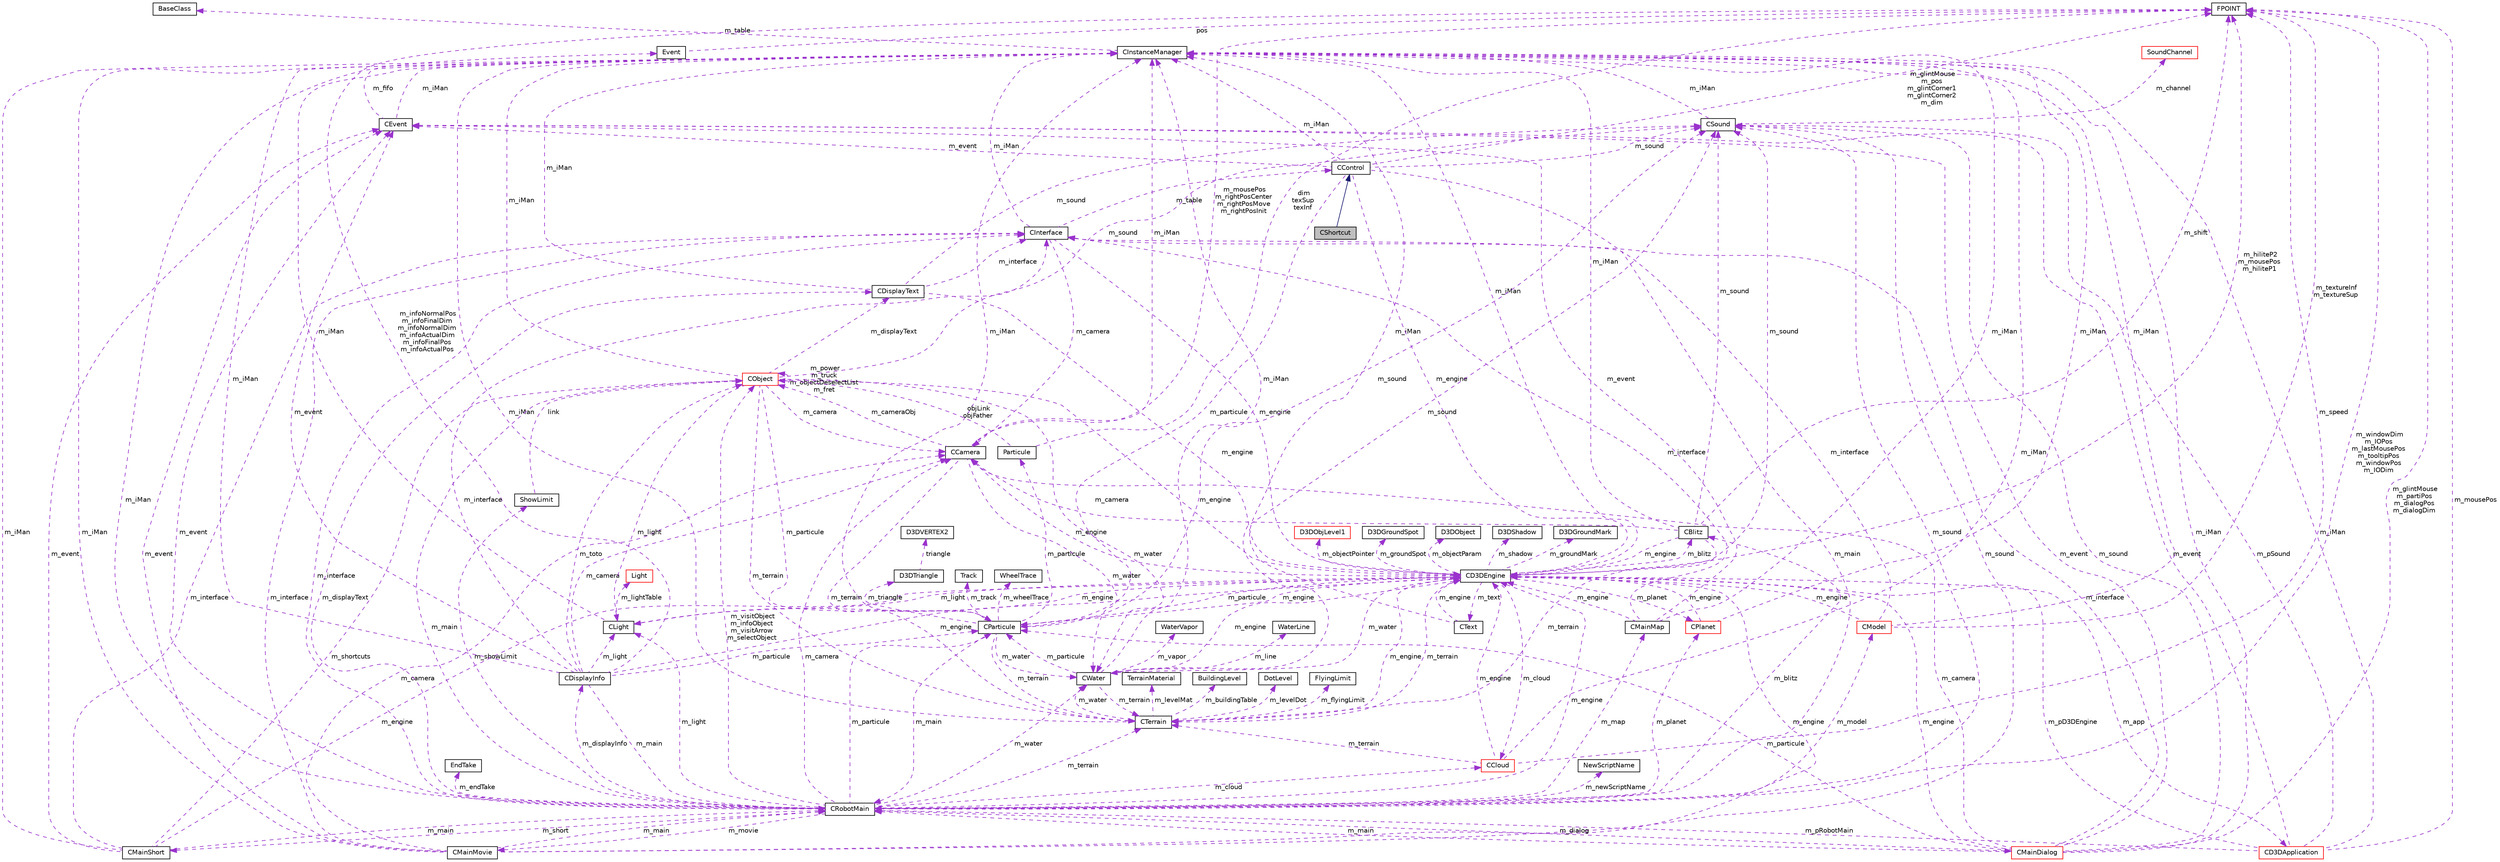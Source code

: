 digraph G
{
  edge [fontname="Helvetica",fontsize="10",labelfontname="Helvetica",labelfontsize="10"];
  node [fontname="Helvetica",fontsize="10",shape=record];
  Node1 [label="CShortcut",height=0.2,width=0.4,color="black", fillcolor="grey75", style="filled" fontcolor="black"];
  Node2 -> Node1 [dir="back",color="midnightblue",fontsize="10",style="solid",fontname="Helvetica"];
  Node2 [label="CControl",height=0.2,width=0.4,color="black", fillcolor="white", style="filled",URL="$class_c_control.html"];
  Node3 -> Node2 [dir="back",color="darkorchid3",fontsize="10",style="dashed",label=" m_particule" ,fontname="Helvetica"];
  Node3 [label="CParticule",height=0.2,width=0.4,color="black", fillcolor="white", style="filled",URL="$class_c_particule.html"];
  Node4 -> Node3 [dir="back",color="darkorchid3",fontsize="10",style="dashed",label=" m_water" ,fontname="Helvetica"];
  Node4 [label="CWater",height=0.2,width=0.4,color="black", fillcolor="white", style="filled",URL="$class_c_water.html"];
  Node3 -> Node4 [dir="back",color="darkorchid3",fontsize="10",style="dashed",label=" m_particule" ,fontname="Helvetica"];
  Node5 -> Node4 [dir="back",color="darkorchid3",fontsize="10",style="dashed",label=" m_iMan" ,fontname="Helvetica"];
  Node5 [label="CInstanceManager",height=0.2,width=0.4,color="black", fillcolor="white", style="filled",URL="$class_c_instance_manager.html"];
  Node6 -> Node5 [dir="back",color="darkorchid3",fontsize="10",style="dashed",label=" m_table" ,fontname="Helvetica"];
  Node6 [label="BaseClass",height=0.2,width=0.4,color="black", fillcolor="white", style="filled",URL="$struct_base_class.html"];
  Node7 -> Node4 [dir="back",color="darkorchid3",fontsize="10",style="dashed",label=" m_terrain" ,fontname="Helvetica"];
  Node7 [label="CTerrain",height=0.2,width=0.4,color="black", fillcolor="white", style="filled",URL="$class_c_terrain.html"];
  Node8 -> Node7 [dir="back",color="darkorchid3",fontsize="10",style="dashed",label=" m_levelMat" ,fontname="Helvetica"];
  Node8 [label="TerrainMaterial",height=0.2,width=0.4,color="black", fillcolor="white", style="filled",URL="$struct_terrain_material.html"];
  Node4 -> Node7 [dir="back",color="darkorchid3",fontsize="10",style="dashed",label=" m_water" ,fontname="Helvetica"];
  Node9 -> Node7 [dir="back",color="darkorchid3",fontsize="10",style="dashed",label=" m_buildingTable" ,fontname="Helvetica"];
  Node9 [label="BuildingLevel",height=0.2,width=0.4,color="black", fillcolor="white", style="filled",URL="$struct_building_level.html"];
  Node5 -> Node7 [dir="back",color="darkorchid3",fontsize="10",style="dashed",label=" m_iMan" ,fontname="Helvetica"];
  Node10 -> Node7 [dir="back",color="darkorchid3",fontsize="10",style="dashed",label=" m_levelDot" ,fontname="Helvetica"];
  Node10 [label="DotLevel",height=0.2,width=0.4,color="black", fillcolor="white", style="filled",URL="$struct_dot_level.html"];
  Node11 -> Node7 [dir="back",color="darkorchid3",fontsize="10",style="dashed",label=" m_engine" ,fontname="Helvetica"];
  Node11 [label="CD3DEngine",height=0.2,width=0.4,color="black", fillcolor="white", style="filled",URL="$class_c_d3_d_engine.html"];
  Node12 -> Node11 [dir="back",color="darkorchid3",fontsize="10",style="dashed",label=" m_groundMark" ,fontname="Helvetica"];
  Node12 [label="D3DGroundMark",height=0.2,width=0.4,color="black", fillcolor="white", style="filled",URL="$struct_d3_d_ground_mark.html"];
  Node3 -> Node11 [dir="back",color="darkorchid3",fontsize="10",style="dashed",label=" m_particule" ,fontname="Helvetica"];
  Node4 -> Node11 [dir="back",color="darkorchid3",fontsize="10",style="dashed",label=" m_water" ,fontname="Helvetica"];
  Node13 -> Node11 [dir="back",color="darkorchid3",fontsize="10",style="dashed",label=" m_blitz" ,fontname="Helvetica"];
  Node13 [label="CBlitz",height=0.2,width=0.4,color="black", fillcolor="white", style="filled",URL="$class_c_blitz.html"];
  Node14 -> Node13 [dir="back",color="darkorchid3",fontsize="10",style="dashed",label=" m_camera" ,fontname="Helvetica"];
  Node14 [label="CCamera",height=0.2,width=0.4,color="black", fillcolor="white", style="filled",URL="$class_c_camera.html"];
  Node4 -> Node14 [dir="back",color="darkorchid3",fontsize="10",style="dashed",label=" m_water" ,fontname="Helvetica"];
  Node5 -> Node14 [dir="back",color="darkorchid3",fontsize="10",style="dashed",label=" m_iMan" ,fontname="Helvetica"];
  Node7 -> Node14 [dir="back",color="darkorchid3",fontsize="10",style="dashed",label=" m_terrain" ,fontname="Helvetica"];
  Node15 -> Node14 [dir="back",color="darkorchid3",fontsize="10",style="dashed",label=" m_mousePos\nm_rightPosCenter\nm_rightPosMove\nm_rightPosInit" ,fontname="Helvetica"];
  Node15 [label="FPOINT",height=0.2,width=0.4,color="black", fillcolor="white", style="filled",URL="$struct_f_p_o_i_n_t.html"];
  Node16 -> Node14 [dir="back",color="darkorchid3",fontsize="10",style="dashed",label=" m_cameraObj" ,fontname="Helvetica"];
  Node16 [label="CObject",height=0.2,width=0.4,color="red", fillcolor="white", style="filled",URL="$class_c_object.html"];
  Node3 -> Node16 [dir="back",color="darkorchid3",fontsize="10",style="dashed",label=" m_particule" ,fontname="Helvetica"];
  Node4 -> Node16 [dir="back",color="darkorchid3",fontsize="10",style="dashed",label=" m_water" ,fontname="Helvetica"];
  Node17 -> Node16 [dir="back",color="darkorchid3",fontsize="10",style="dashed",label=" m_light" ,fontname="Helvetica"];
  Node17 [label="CLight",height=0.2,width=0.4,color="black", fillcolor="white", style="filled",URL="$class_c_light.html"];
  Node18 -> Node17 [dir="back",color="darkorchid3",fontsize="10",style="dashed",label=" m_lightTable" ,fontname="Helvetica"];
  Node18 [label="Light",height=0.2,width=0.4,color="red", fillcolor="white", style="filled",URL="$struct_light.html"];
  Node5 -> Node17 [dir="back",color="darkorchid3",fontsize="10",style="dashed",label=" m_iMan" ,fontname="Helvetica"];
  Node11 -> Node17 [dir="back",color="darkorchid3",fontsize="10",style="dashed",label=" m_engine" ,fontname="Helvetica"];
  Node14 -> Node16 [dir="back",color="darkorchid3",fontsize="10",style="dashed",label=" m_camera" ,fontname="Helvetica"];
  Node19 -> Node16 [dir="back",color="darkorchid3",fontsize="10",style="dashed",label=" m_displayText" ,fontname="Helvetica"];
  Node19 [label="CDisplayText",height=0.2,width=0.4,color="black", fillcolor="white", style="filled",URL="$class_c_display_text.html"];
  Node20 -> Node19 [dir="back",color="darkorchid3",fontsize="10",style="dashed",label=" m_interface" ,fontname="Helvetica"];
  Node20 [label="CInterface",height=0.2,width=0.4,color="black", fillcolor="white", style="filled",URL="$class_c_interface.html"];
  Node2 -> Node20 [dir="back",color="darkorchid3",fontsize="10",style="dashed",label=" m_table" ,fontname="Helvetica"];
  Node14 -> Node20 [dir="back",color="darkorchid3",fontsize="10",style="dashed",label=" m_camera" ,fontname="Helvetica"];
  Node5 -> Node20 [dir="back",color="darkorchid3",fontsize="10",style="dashed",label=" m_iMan" ,fontname="Helvetica"];
  Node11 -> Node20 [dir="back",color="darkorchid3",fontsize="10",style="dashed",label=" m_engine" ,fontname="Helvetica"];
  Node5 -> Node19 [dir="back",color="darkorchid3",fontsize="10",style="dashed",label=" m_iMan" ,fontname="Helvetica"];
  Node21 -> Node19 [dir="back",color="darkorchid3",fontsize="10",style="dashed",label=" m_sound" ,fontname="Helvetica"];
  Node21 [label="CSound",height=0.2,width=0.4,color="black", fillcolor="white", style="filled",URL="$class_c_sound.html"];
  Node5 -> Node21 [dir="back",color="darkorchid3",fontsize="10",style="dashed",label=" m_iMan" ,fontname="Helvetica"];
  Node22 -> Node21 [dir="back",color="darkorchid3",fontsize="10",style="dashed",label=" m_channel" ,fontname="Helvetica"];
  Node22 [label="SoundChannel",height=0.2,width=0.4,color="red", fillcolor="white", style="filled",URL="$struct_sound_channel.html"];
  Node11 -> Node19 [dir="back",color="darkorchid3",fontsize="10",style="dashed",label=" m_engine" ,fontname="Helvetica"];
  Node23 -> Node16 [dir="back",color="darkorchid3",fontsize="10",style="dashed",label=" m_main" ,fontname="Helvetica"];
  Node23 [label="CRobotMain",height=0.2,width=0.4,color="black", fillcolor="white", style="filled",URL="$class_c_robot_main.html"];
  Node3 -> Node23 [dir="back",color="darkorchid3",fontsize="10",style="dashed",label=" m_particule" ,fontname="Helvetica"];
  Node4 -> Node23 [dir="back",color="darkorchid3",fontsize="10",style="dashed",label=" m_water" ,fontname="Helvetica"];
  Node24 -> Node23 [dir="back",color="darkorchid3",fontsize="10",style="dashed",label=" m_showLimit" ,fontname="Helvetica"];
  Node24 [label="ShowLimit",height=0.2,width=0.4,color="black", fillcolor="white", style="filled",URL="$struct_show_limit.html"];
  Node16 -> Node24 [dir="back",color="darkorchid3",fontsize="10",style="dashed",label=" link" ,fontname="Helvetica"];
  Node17 -> Node23 [dir="back",color="darkorchid3",fontsize="10",style="dashed",label=" m_light" ,fontname="Helvetica"];
  Node13 -> Node23 [dir="back",color="darkorchid3",fontsize="10",style="dashed",label=" m_blitz" ,fontname="Helvetica"];
  Node25 -> Node23 [dir="back",color="darkorchid3",fontsize="10",style="dashed",label=" m_cloud" ,fontname="Helvetica"];
  Node25 [label="CCloud",height=0.2,width=0.4,color="red", fillcolor="white", style="filled",URL="$class_c_cloud.html"];
  Node5 -> Node25 [dir="back",color="darkorchid3",fontsize="10",style="dashed",label=" m_iMan" ,fontname="Helvetica"];
  Node7 -> Node25 [dir="back",color="darkorchid3",fontsize="10",style="dashed",label=" m_terrain" ,fontname="Helvetica"];
  Node15 -> Node25 [dir="back",color="darkorchid3",fontsize="10",style="dashed",label=" m_speed" ,fontname="Helvetica"];
  Node11 -> Node25 [dir="back",color="darkorchid3",fontsize="10",style="dashed",label=" m_engine" ,fontname="Helvetica"];
  Node26 -> Node23 [dir="back",color="darkorchid3",fontsize="10",style="dashed",label=" m_dialog" ,fontname="Helvetica"];
  Node26 [label="CMainDialog",height=0.2,width=0.4,color="red", fillcolor="white", style="filled",URL="$class_c_main_dialog.html"];
  Node3 -> Node26 [dir="back",color="darkorchid3",fontsize="10",style="dashed",label=" m_particule" ,fontname="Helvetica"];
  Node14 -> Node26 [dir="back",color="darkorchid3",fontsize="10",style="dashed",label=" m_camera" ,fontname="Helvetica"];
  Node20 -> Node26 [dir="back",color="darkorchid3",fontsize="10",style="dashed",label=" m_interface" ,fontname="Helvetica"];
  Node23 -> Node26 [dir="back",color="darkorchid3",fontsize="10",style="dashed",label=" m_main" ,fontname="Helvetica"];
  Node5 -> Node26 [dir="back",color="darkorchid3",fontsize="10",style="dashed",label=" m_iMan" ,fontname="Helvetica"];
  Node27 -> Node26 [dir="back",color="darkorchid3",fontsize="10",style="dashed",label=" m_event" ,fontname="Helvetica"];
  Node27 [label="CEvent",height=0.2,width=0.4,color="black", fillcolor="white", style="filled",URL="$class_c_event.html"];
  Node5 -> Node27 [dir="back",color="darkorchid3",fontsize="10",style="dashed",label=" m_iMan" ,fontname="Helvetica"];
  Node28 -> Node27 [dir="back",color="darkorchid3",fontsize="10",style="dashed",label=" m_fifo" ,fontname="Helvetica"];
  Node28 [label="Event",height=0.2,width=0.4,color="black", fillcolor="white", style="filled",URL="$struct_event.html"];
  Node15 -> Node28 [dir="back",color="darkorchid3",fontsize="10",style="dashed",label=" pos" ,fontname="Helvetica"];
  Node15 -> Node26 [dir="back",color="darkorchid3",fontsize="10",style="dashed",label=" m_glintMouse\nm_partiPos\nm_dialogPos\nm_dialogDim" ,fontname="Helvetica"];
  Node21 -> Node26 [dir="back",color="darkorchid3",fontsize="10",style="dashed",label=" m_sound" ,fontname="Helvetica"];
  Node11 -> Node26 [dir="back",color="darkorchid3",fontsize="10",style="dashed",label=" m_engine" ,fontname="Helvetica"];
  Node14 -> Node23 [dir="back",color="darkorchid3",fontsize="10",style="dashed",label=" m_camera" ,fontname="Helvetica"];
  Node29 -> Node23 [dir="back",color="darkorchid3",fontsize="10",style="dashed",label=" m_movie" ,fontname="Helvetica"];
  Node29 [label="CMainMovie",height=0.2,width=0.4,color="black", fillcolor="white", style="filled",URL="$class_c_main_movie.html"];
  Node14 -> Node29 [dir="back",color="darkorchid3",fontsize="10",style="dashed",label=" m_camera" ,fontname="Helvetica"];
  Node23 -> Node29 [dir="back",color="darkorchid3",fontsize="10",style="dashed",label=" m_main" ,fontname="Helvetica"];
  Node20 -> Node29 [dir="back",color="darkorchid3",fontsize="10",style="dashed",label=" m_interface" ,fontname="Helvetica"];
  Node5 -> Node29 [dir="back",color="darkorchid3",fontsize="10",style="dashed",label=" m_iMan" ,fontname="Helvetica"];
  Node27 -> Node29 [dir="back",color="darkorchid3",fontsize="10",style="dashed",label=" m_event" ,fontname="Helvetica"];
  Node21 -> Node29 [dir="back",color="darkorchid3",fontsize="10",style="dashed",label=" m_sound" ,fontname="Helvetica"];
  Node11 -> Node29 [dir="back",color="darkorchid3",fontsize="10",style="dashed",label=" m_engine" ,fontname="Helvetica"];
  Node19 -> Node23 [dir="back",color="darkorchid3",fontsize="10",style="dashed",label=" m_displayText" ,fontname="Helvetica"];
  Node20 -> Node23 [dir="back",color="darkorchid3",fontsize="10",style="dashed",label=" m_interface" ,fontname="Helvetica"];
  Node30 -> Node23 [dir="back",color="darkorchid3",fontsize="10",style="dashed",label=" m_model" ,fontname="Helvetica"];
  Node30 [label="CModel",height=0.2,width=0.4,color="red", fillcolor="white", style="filled",URL="$class_c_model.html"];
  Node20 -> Node30 [dir="back",color="darkorchid3",fontsize="10",style="dashed",label=" m_interface" ,fontname="Helvetica"];
  Node5 -> Node30 [dir="back",color="darkorchid3",fontsize="10",style="dashed",label=" m_iMan" ,fontname="Helvetica"];
  Node15 -> Node30 [dir="back",color="darkorchid3",fontsize="10",style="dashed",label=" m_textureInf\nm_textureSup" ,fontname="Helvetica"];
  Node11 -> Node30 [dir="back",color="darkorchid3",fontsize="10",style="dashed",label=" m_engine" ,fontname="Helvetica"];
  Node5 -> Node23 [dir="back",color="darkorchid3",fontsize="10",style="dashed",label=" m_iMan" ,fontname="Helvetica"];
  Node31 -> Node23 [dir="back",color="darkorchid3",fontsize="10",style="dashed",label=" m_newScriptName" ,fontname="Helvetica"];
  Node31 [label="NewScriptName",height=0.2,width=0.4,color="black", fillcolor="white", style="filled",URL="$struct_new_script_name.html"];
  Node27 -> Node23 [dir="back",color="darkorchid3",fontsize="10",style="dashed",label=" m_event" ,fontname="Helvetica"];
  Node7 -> Node23 [dir="back",color="darkorchid3",fontsize="10",style="dashed",label=" m_terrain" ,fontname="Helvetica"];
  Node15 -> Node23 [dir="back",color="darkorchid3",fontsize="10",style="dashed",label=" m_windowDim\nm_IOPos\nm_lastMousePos\nm_tooltipPos\nm_windowPos\nm_IODim" ,fontname="Helvetica"];
  Node32 -> Node23 [dir="back",color="darkorchid3",fontsize="10",style="dashed",label=" m_short" ,fontname="Helvetica"];
  Node32 [label="CMainShort",height=0.2,width=0.4,color="black", fillcolor="white", style="filled",URL="$class_c_main_short.html"];
  Node23 -> Node32 [dir="back",color="darkorchid3",fontsize="10",style="dashed",label=" m_main" ,fontname="Helvetica"];
  Node20 -> Node32 [dir="back",color="darkorchid3",fontsize="10",style="dashed",label=" m_interface" ,fontname="Helvetica"];
  Node5 -> Node32 [dir="back",color="darkorchid3",fontsize="10",style="dashed",label=" m_iMan" ,fontname="Helvetica"];
  Node27 -> Node32 [dir="back",color="darkorchid3",fontsize="10",style="dashed",label=" m_event" ,fontname="Helvetica"];
  Node16 -> Node32 [dir="back",color="darkorchid3",fontsize="10",style="dashed",label=" m_shortcuts" ,fontname="Helvetica"];
  Node11 -> Node32 [dir="back",color="darkorchid3",fontsize="10",style="dashed",label=" m_engine" ,fontname="Helvetica"];
  Node21 -> Node23 [dir="back",color="darkorchid3",fontsize="10",style="dashed",label=" m_sound" ,fontname="Helvetica"];
  Node33 -> Node23 [dir="back",color="darkorchid3",fontsize="10",style="dashed",label=" m_planet" ,fontname="Helvetica"];
  Node33 [label="CPlanet",height=0.2,width=0.4,color="red", fillcolor="white", style="filled",URL="$class_c_planet.html"];
  Node5 -> Node33 [dir="back",color="darkorchid3",fontsize="10",style="dashed",label=" m_iMan" ,fontname="Helvetica"];
  Node11 -> Node33 [dir="back",color="darkorchid3",fontsize="10",style="dashed",label=" m_engine" ,fontname="Helvetica"];
  Node16 -> Node23 [dir="back",color="darkorchid3",fontsize="10",style="dashed",label=" m_visitObject\nm_infoObject\nm_visitArrow\nm_selectObject" ,fontname="Helvetica"];
  Node11 -> Node23 [dir="back",color="darkorchid3",fontsize="10",style="dashed",label=" m_engine" ,fontname="Helvetica"];
  Node34 -> Node23 [dir="back",color="darkorchid3",fontsize="10",style="dashed",label=" m_endTake" ,fontname="Helvetica"];
  Node34 [label="EndTake",height=0.2,width=0.4,color="black", fillcolor="white", style="filled",URL="$struct_end_take.html"];
  Node35 -> Node23 [dir="back",color="darkorchid3",fontsize="10",style="dashed",label=" m_displayInfo" ,fontname="Helvetica"];
  Node35 [label="CDisplayInfo",height=0.2,width=0.4,color="black", fillcolor="white", style="filled",URL="$class_c_display_info.html"];
  Node3 -> Node35 [dir="back",color="darkorchid3",fontsize="10",style="dashed",label=" m_particule" ,fontname="Helvetica"];
  Node17 -> Node35 [dir="back",color="darkorchid3",fontsize="10",style="dashed",label=" m_light" ,fontname="Helvetica"];
  Node14 -> Node35 [dir="back",color="darkorchid3",fontsize="10",style="dashed",label=" m_camera" ,fontname="Helvetica"];
  Node20 -> Node35 [dir="back",color="darkorchid3",fontsize="10",style="dashed",label=" m_interface" ,fontname="Helvetica"];
  Node23 -> Node35 [dir="back",color="darkorchid3",fontsize="10",style="dashed",label=" m_main" ,fontname="Helvetica"];
  Node5 -> Node35 [dir="back",color="darkorchid3",fontsize="10",style="dashed",label=" m_iMan" ,fontname="Helvetica"];
  Node27 -> Node35 [dir="back",color="darkorchid3",fontsize="10",style="dashed",label=" m_event" ,fontname="Helvetica"];
  Node15 -> Node35 [dir="back",color="darkorchid3",fontsize="10",style="dashed",label=" m_infoNormalPos\nm_infoFinalDim\nm_infoNormalDim\nm_infoActualDim\nm_infoFinalPos\nm_infoActualPos" ,fontname="Helvetica"];
  Node16 -> Node35 [dir="back",color="darkorchid3",fontsize="10",style="dashed",label=" m_toto" ,fontname="Helvetica"];
  Node11 -> Node35 [dir="back",color="darkorchid3",fontsize="10",style="dashed",label=" m_engine" ,fontname="Helvetica"];
  Node36 -> Node23 [dir="back",color="darkorchid3",fontsize="10",style="dashed",label=" m_map" ,fontname="Helvetica"];
  Node36 [label="CMainMap",height=0.2,width=0.4,color="black", fillcolor="white", style="filled",URL="$class_c_main_map.html"];
  Node20 -> Node36 [dir="back",color="darkorchid3",fontsize="10",style="dashed",label=" m_interface" ,fontname="Helvetica"];
  Node5 -> Node36 [dir="back",color="darkorchid3",fontsize="10",style="dashed",label=" m_iMan" ,fontname="Helvetica"];
  Node27 -> Node36 [dir="back",color="darkorchid3",fontsize="10",style="dashed",label=" m_event" ,fontname="Helvetica"];
  Node11 -> Node36 [dir="back",color="darkorchid3",fontsize="10",style="dashed",label=" m_engine" ,fontname="Helvetica"];
  Node5 -> Node16 [dir="back",color="darkorchid3",fontsize="10",style="dashed",label=" m_iMan" ,fontname="Helvetica"];
  Node7 -> Node16 [dir="back",color="darkorchid3",fontsize="10",style="dashed",label=" m_terrain" ,fontname="Helvetica"];
  Node21 -> Node16 [dir="back",color="darkorchid3",fontsize="10",style="dashed",label=" m_sound" ,fontname="Helvetica"];
  Node16 -> Node16 [dir="back",color="darkorchid3",fontsize="10",style="dashed",label=" m_power\nm_truck\nm_objectDeselectList\nm_fret" ,fontname="Helvetica"];
  Node11 -> Node16 [dir="back",color="darkorchid3",fontsize="10",style="dashed",label=" m_engine" ,fontname="Helvetica"];
  Node11 -> Node14 [dir="back",color="darkorchid3",fontsize="10",style="dashed",label=" m_engine" ,fontname="Helvetica"];
  Node5 -> Node13 [dir="back",color="darkorchid3",fontsize="10",style="dashed",label=" m_iMan" ,fontname="Helvetica"];
  Node7 -> Node13 [dir="back",color="darkorchid3",fontsize="10",style="dashed",label=" m_terrain" ,fontname="Helvetica"];
  Node15 -> Node13 [dir="back",color="darkorchid3",fontsize="10",style="dashed",label=" m_shift" ,fontname="Helvetica"];
  Node21 -> Node13 [dir="back",color="darkorchid3",fontsize="10",style="dashed",label=" m_sound" ,fontname="Helvetica"];
  Node11 -> Node13 [dir="back",color="darkorchid3",fontsize="10",style="dashed",label=" m_engine" ,fontname="Helvetica"];
  Node17 -> Node11 [dir="back",color="darkorchid3",fontsize="10",style="dashed",label=" m_light" ,fontname="Helvetica"];
  Node37 -> Node11 [dir="back",color="darkorchid3",fontsize="10",style="dashed",label=" m_objectPointer" ,fontname="Helvetica"];
  Node37 [label="D3DObjLevel1",height=0.2,width=0.4,color="red", fillcolor="white", style="filled",URL="$struct_d3_d_obj_level1.html"];
  Node25 -> Node11 [dir="back",color="darkorchid3",fontsize="10",style="dashed",label=" m_cloud" ,fontname="Helvetica"];
  Node38 -> Node11 [dir="back",color="darkorchid3",fontsize="10",style="dashed",label=" m_groundSpot" ,fontname="Helvetica"];
  Node38 [label="D3DGroundSpot",height=0.2,width=0.4,color="black", fillcolor="white", style="filled",URL="$struct_d3_d_ground_spot.html"];
  Node5 -> Node11 [dir="back",color="darkorchid3",fontsize="10",style="dashed",label=" m_iMan" ,fontname="Helvetica"];
  Node7 -> Node11 [dir="back",color="darkorchid3",fontsize="10",style="dashed",label=" m_terrain" ,fontname="Helvetica"];
  Node39 -> Node11 [dir="back",color="darkorchid3",fontsize="10",style="dashed",label=" m_app" ,fontname="Helvetica"];
  Node39 [label="CD3DApplication",height=0.2,width=0.4,color="red", fillcolor="white", style="filled",URL="$class_c_d3_d_application.html"];
  Node23 -> Node39 [dir="back",color="darkorchid3",fontsize="10",style="dashed",label=" m_pRobotMain" ,fontname="Helvetica"];
  Node5 -> Node39 [dir="back",color="darkorchid3",fontsize="10",style="dashed",label=" m_iMan" ,fontname="Helvetica"];
  Node27 -> Node39 [dir="back",color="darkorchid3",fontsize="10",style="dashed",label=" m_event" ,fontname="Helvetica"];
  Node15 -> Node39 [dir="back",color="darkorchid3",fontsize="10",style="dashed",label=" m_mousePos" ,fontname="Helvetica"];
  Node21 -> Node39 [dir="back",color="darkorchid3",fontsize="10",style="dashed",label=" m_pSound" ,fontname="Helvetica"];
  Node11 -> Node39 [dir="back",color="darkorchid3",fontsize="10",style="dashed",label=" m_pD3DEngine" ,fontname="Helvetica"];
  Node15 -> Node11 [dir="back",color="darkorchid3",fontsize="10",style="dashed",label=" m_hiliteP2\nm_mousePos\nm_hiliteP1" ,fontname="Helvetica"];
  Node40 -> Node11 [dir="back",color="darkorchid3",fontsize="10",style="dashed",label=" m_objectParam" ,fontname="Helvetica"];
  Node40 [label="D3DObject",height=0.2,width=0.4,color="black", fillcolor="white", style="filled",URL="$struct_d3_d_object.html"];
  Node21 -> Node11 [dir="back",color="darkorchid3",fontsize="10",style="dashed",label=" m_sound" ,fontname="Helvetica"];
  Node33 -> Node11 [dir="back",color="darkorchid3",fontsize="10",style="dashed",label=" m_planet" ,fontname="Helvetica"];
  Node41 -> Node11 [dir="back",color="darkorchid3",fontsize="10",style="dashed",label=" m_text" ,fontname="Helvetica"];
  Node41 [label="CText",height=0.2,width=0.4,color="black", fillcolor="white", style="filled",URL="$class_c_text.html"];
  Node5 -> Node41 [dir="back",color="darkorchid3",fontsize="10",style="dashed",label=" m_iMan" ,fontname="Helvetica"];
  Node11 -> Node41 [dir="back",color="darkorchid3",fontsize="10",style="dashed",label=" m_engine" ,fontname="Helvetica"];
  Node42 -> Node11 [dir="back",color="darkorchid3",fontsize="10",style="dashed",label=" m_shadow" ,fontname="Helvetica"];
  Node42 [label="D3DShadow",height=0.2,width=0.4,color="black", fillcolor="white", style="filled",URL="$struct_d3_d_shadow.html"];
  Node43 -> Node7 [dir="back",color="darkorchid3",fontsize="10",style="dashed",label=" m_flyingLimit" ,fontname="Helvetica"];
  Node43 [label="FlyingLimit",height=0.2,width=0.4,color="black", fillcolor="white", style="filled",URL="$struct_flying_limit.html"];
  Node44 -> Node4 [dir="back",color="darkorchid3",fontsize="10",style="dashed",label=" m_line" ,fontname="Helvetica"];
  Node44 [label="WaterLine",height=0.2,width=0.4,color="black", fillcolor="white", style="filled",URL="$struct_water_line.html"];
  Node21 -> Node4 [dir="back",color="darkorchid3",fontsize="10",style="dashed",label=" m_sound" ,fontname="Helvetica"];
  Node45 -> Node4 [dir="back",color="darkorchid3",fontsize="10",style="dashed",label=" m_vapor" ,fontname="Helvetica"];
  Node45 [label="WaterVapor",height=0.2,width=0.4,color="black", fillcolor="white", style="filled",URL="$struct_water_vapor.html"];
  Node11 -> Node4 [dir="back",color="darkorchid3",fontsize="10",style="dashed",label=" m_engine" ,fontname="Helvetica"];
  Node23 -> Node3 [dir="back",color="darkorchid3",fontsize="10",style="dashed",label=" m_main" ,fontname="Helvetica"];
  Node5 -> Node3 [dir="back",color="darkorchid3",fontsize="10",style="dashed",label=" m_iMan" ,fontname="Helvetica"];
  Node46 -> Node3 [dir="back",color="darkorchid3",fontsize="10",style="dashed",label=" m_track" ,fontname="Helvetica"];
  Node46 [label="Track",height=0.2,width=0.4,color="black", fillcolor="white", style="filled",URL="$struct_track.html"];
  Node47 -> Node3 [dir="back",color="darkorchid3",fontsize="10",style="dashed",label=" m_particule" ,fontname="Helvetica"];
  Node47 [label="Particule",height=0.2,width=0.4,color="black", fillcolor="white", style="filled",URL="$struct_particule.html"];
  Node15 -> Node47 [dir="back",color="darkorchid3",fontsize="10",style="dashed",label=" dim\ntexSup\ntexInf" ,fontname="Helvetica"];
  Node16 -> Node47 [dir="back",color="darkorchid3",fontsize="10",style="dashed",label=" objLink\nobjFather" ,fontname="Helvetica"];
  Node7 -> Node3 [dir="back",color="darkorchid3",fontsize="10",style="dashed",label=" m_terrain" ,fontname="Helvetica"];
  Node21 -> Node3 [dir="back",color="darkorchid3",fontsize="10",style="dashed",label=" m_sound" ,fontname="Helvetica"];
  Node48 -> Node3 [dir="back",color="darkorchid3",fontsize="10",style="dashed",label=" m_triangle" ,fontname="Helvetica"];
  Node48 [label="D3DTriangle",height=0.2,width=0.4,color="black", fillcolor="white", style="filled",URL="$struct_d3_d_triangle.html"];
  Node49 -> Node48 [dir="back",color="darkorchid3",fontsize="10",style="dashed",label=" triangle" ,fontname="Helvetica"];
  Node49 [label="D3DVERTEX2",height=0.2,width=0.4,color="black", fillcolor="white", style="filled",URL="$struct_d3_d_v_e_r_t_e_x2.html"];
  Node11 -> Node3 [dir="back",color="darkorchid3",fontsize="10",style="dashed",label=" m_engine" ,fontname="Helvetica"];
  Node50 -> Node3 [dir="back",color="darkorchid3",fontsize="10",style="dashed",label=" m_wheelTrace" ,fontname="Helvetica"];
  Node50 [label="WheelTrace",height=0.2,width=0.4,color="black", fillcolor="white", style="filled",URL="$struct_wheel_trace.html"];
  Node23 -> Node2 [dir="back",color="darkorchid3",fontsize="10",style="dashed",label=" m_main" ,fontname="Helvetica"];
  Node5 -> Node2 [dir="back",color="darkorchid3",fontsize="10",style="dashed",label=" m_iMan" ,fontname="Helvetica"];
  Node27 -> Node2 [dir="back",color="darkorchid3",fontsize="10",style="dashed",label=" m_event" ,fontname="Helvetica"];
  Node15 -> Node2 [dir="back",color="darkorchid3",fontsize="10",style="dashed",label=" m_glintMouse\nm_pos\nm_glintCorner1\nm_glintCorner2\nm_dim" ,fontname="Helvetica"];
  Node21 -> Node2 [dir="back",color="darkorchid3",fontsize="10",style="dashed",label=" m_sound" ,fontname="Helvetica"];
  Node11 -> Node2 [dir="back",color="darkorchid3",fontsize="10",style="dashed",label=" m_engine" ,fontname="Helvetica"];
}
